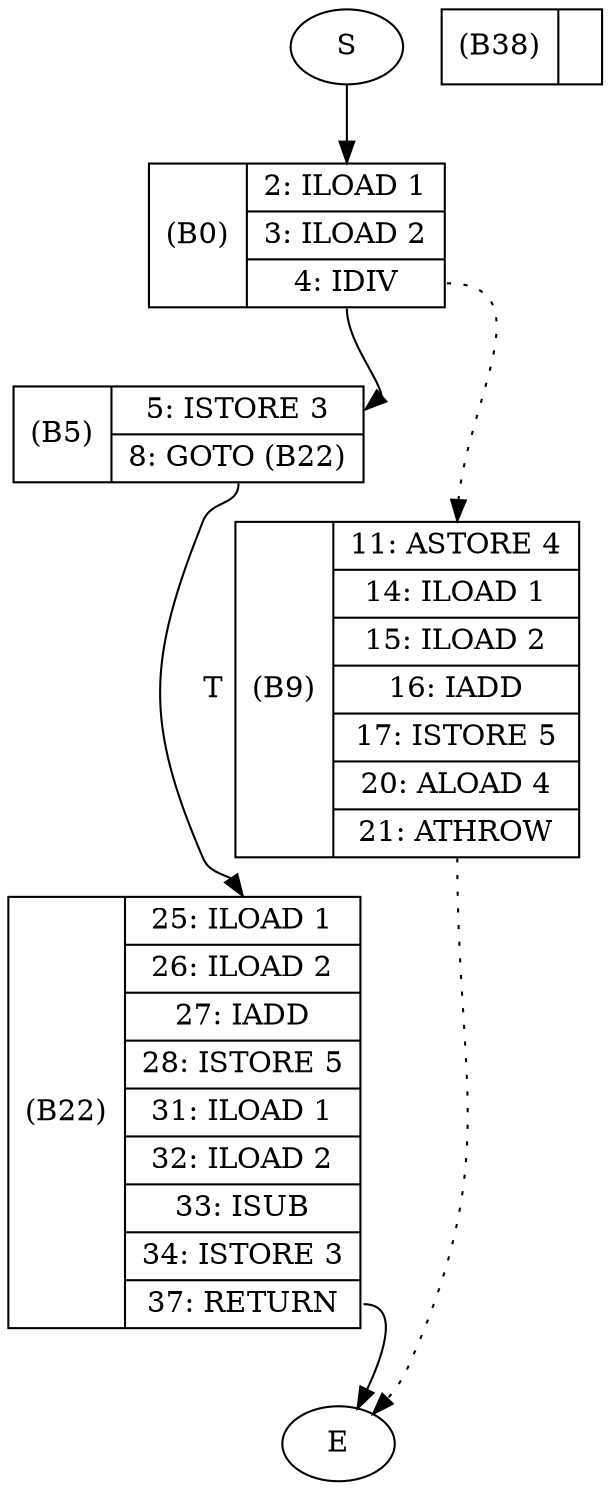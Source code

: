 digraph ExampleClass_tryFinally {
	node [shape=record]
	S [label="S", shape=ellipse]
	S:<bottom> -> B0:<top> [label=""]

	B0 [
		label="\(B0\) | { <top> 2: ILOAD 1 |3: ILOAD 2 | <bottom> 4: IDIV  }"
		]

	B0:<bottom> -> B5:<top> [label=""]

	B0:<bottom> -> B9:<top> [style=dotted]

	B5 [
		label="\(B5\) | { <top> 5: ISTORE 3 | <bottom> 8: GOTO (B22) }"
		]

	B5:<bottom> -> B22:<top> [label="T"]

	B22 [
		label="\(B22\) | { <top> 25: ILOAD 1 |26: ILOAD 2 |27: IADD  |28: ISTORE 5 |31: ILOAD 1 |32: ILOAD 2 |33: ISUB  |34: ISTORE 3 | <bottom> 37: RETURN  }"
		]

	B22:<bottom> -> E:<top> [label=""]

	B38 [
		label="\(B38\) | { <top>  }"
		]

	E [label="E", shape=ellipse]
	B9 [
		label="\(B9\) | { <top> 11: ASTORE 4 |14: ILOAD 1 |15: ILOAD 2 |16: IADD  |17: ISTORE 5 |20: ALOAD 4 | <bottom> 21: ATHROW  }"
		]

	B9:<bottom> -> E:<top> [style=dotted]

}
